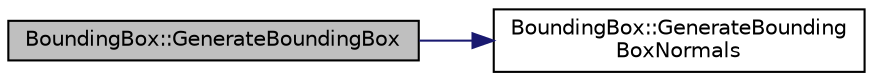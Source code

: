 digraph "BoundingBox::GenerateBoundingBox"
{
 // LATEX_PDF_SIZE
  edge [fontname="Helvetica",fontsize="10",labelfontname="Helvetica",labelfontsize="10"];
  node [fontname="Helvetica",fontsize="10",shape=record];
  rankdir="LR";
  Node1 [label="BoundingBox::GenerateBoundingBox",height=0.2,width=0.4,color="black", fillcolor="grey75", style="filled", fontcolor="black",tooltip="Takes a mesh and generates a basix bounding box based off min and max values of the mesh in X,..."];
  Node1 -> Node2 [color="midnightblue",fontsize="10",style="solid",fontname="Helvetica"];
  Node2 [label="BoundingBox::GenerateBounding\lBoxNormals",height=0.2,width=0.4,color="black", fillcolor="white", style="filled",URL="$class_bounding_box.html#af296a5334106dad59f911db18e128d71",tooltip="Generates normals of the bounding box."];
}
